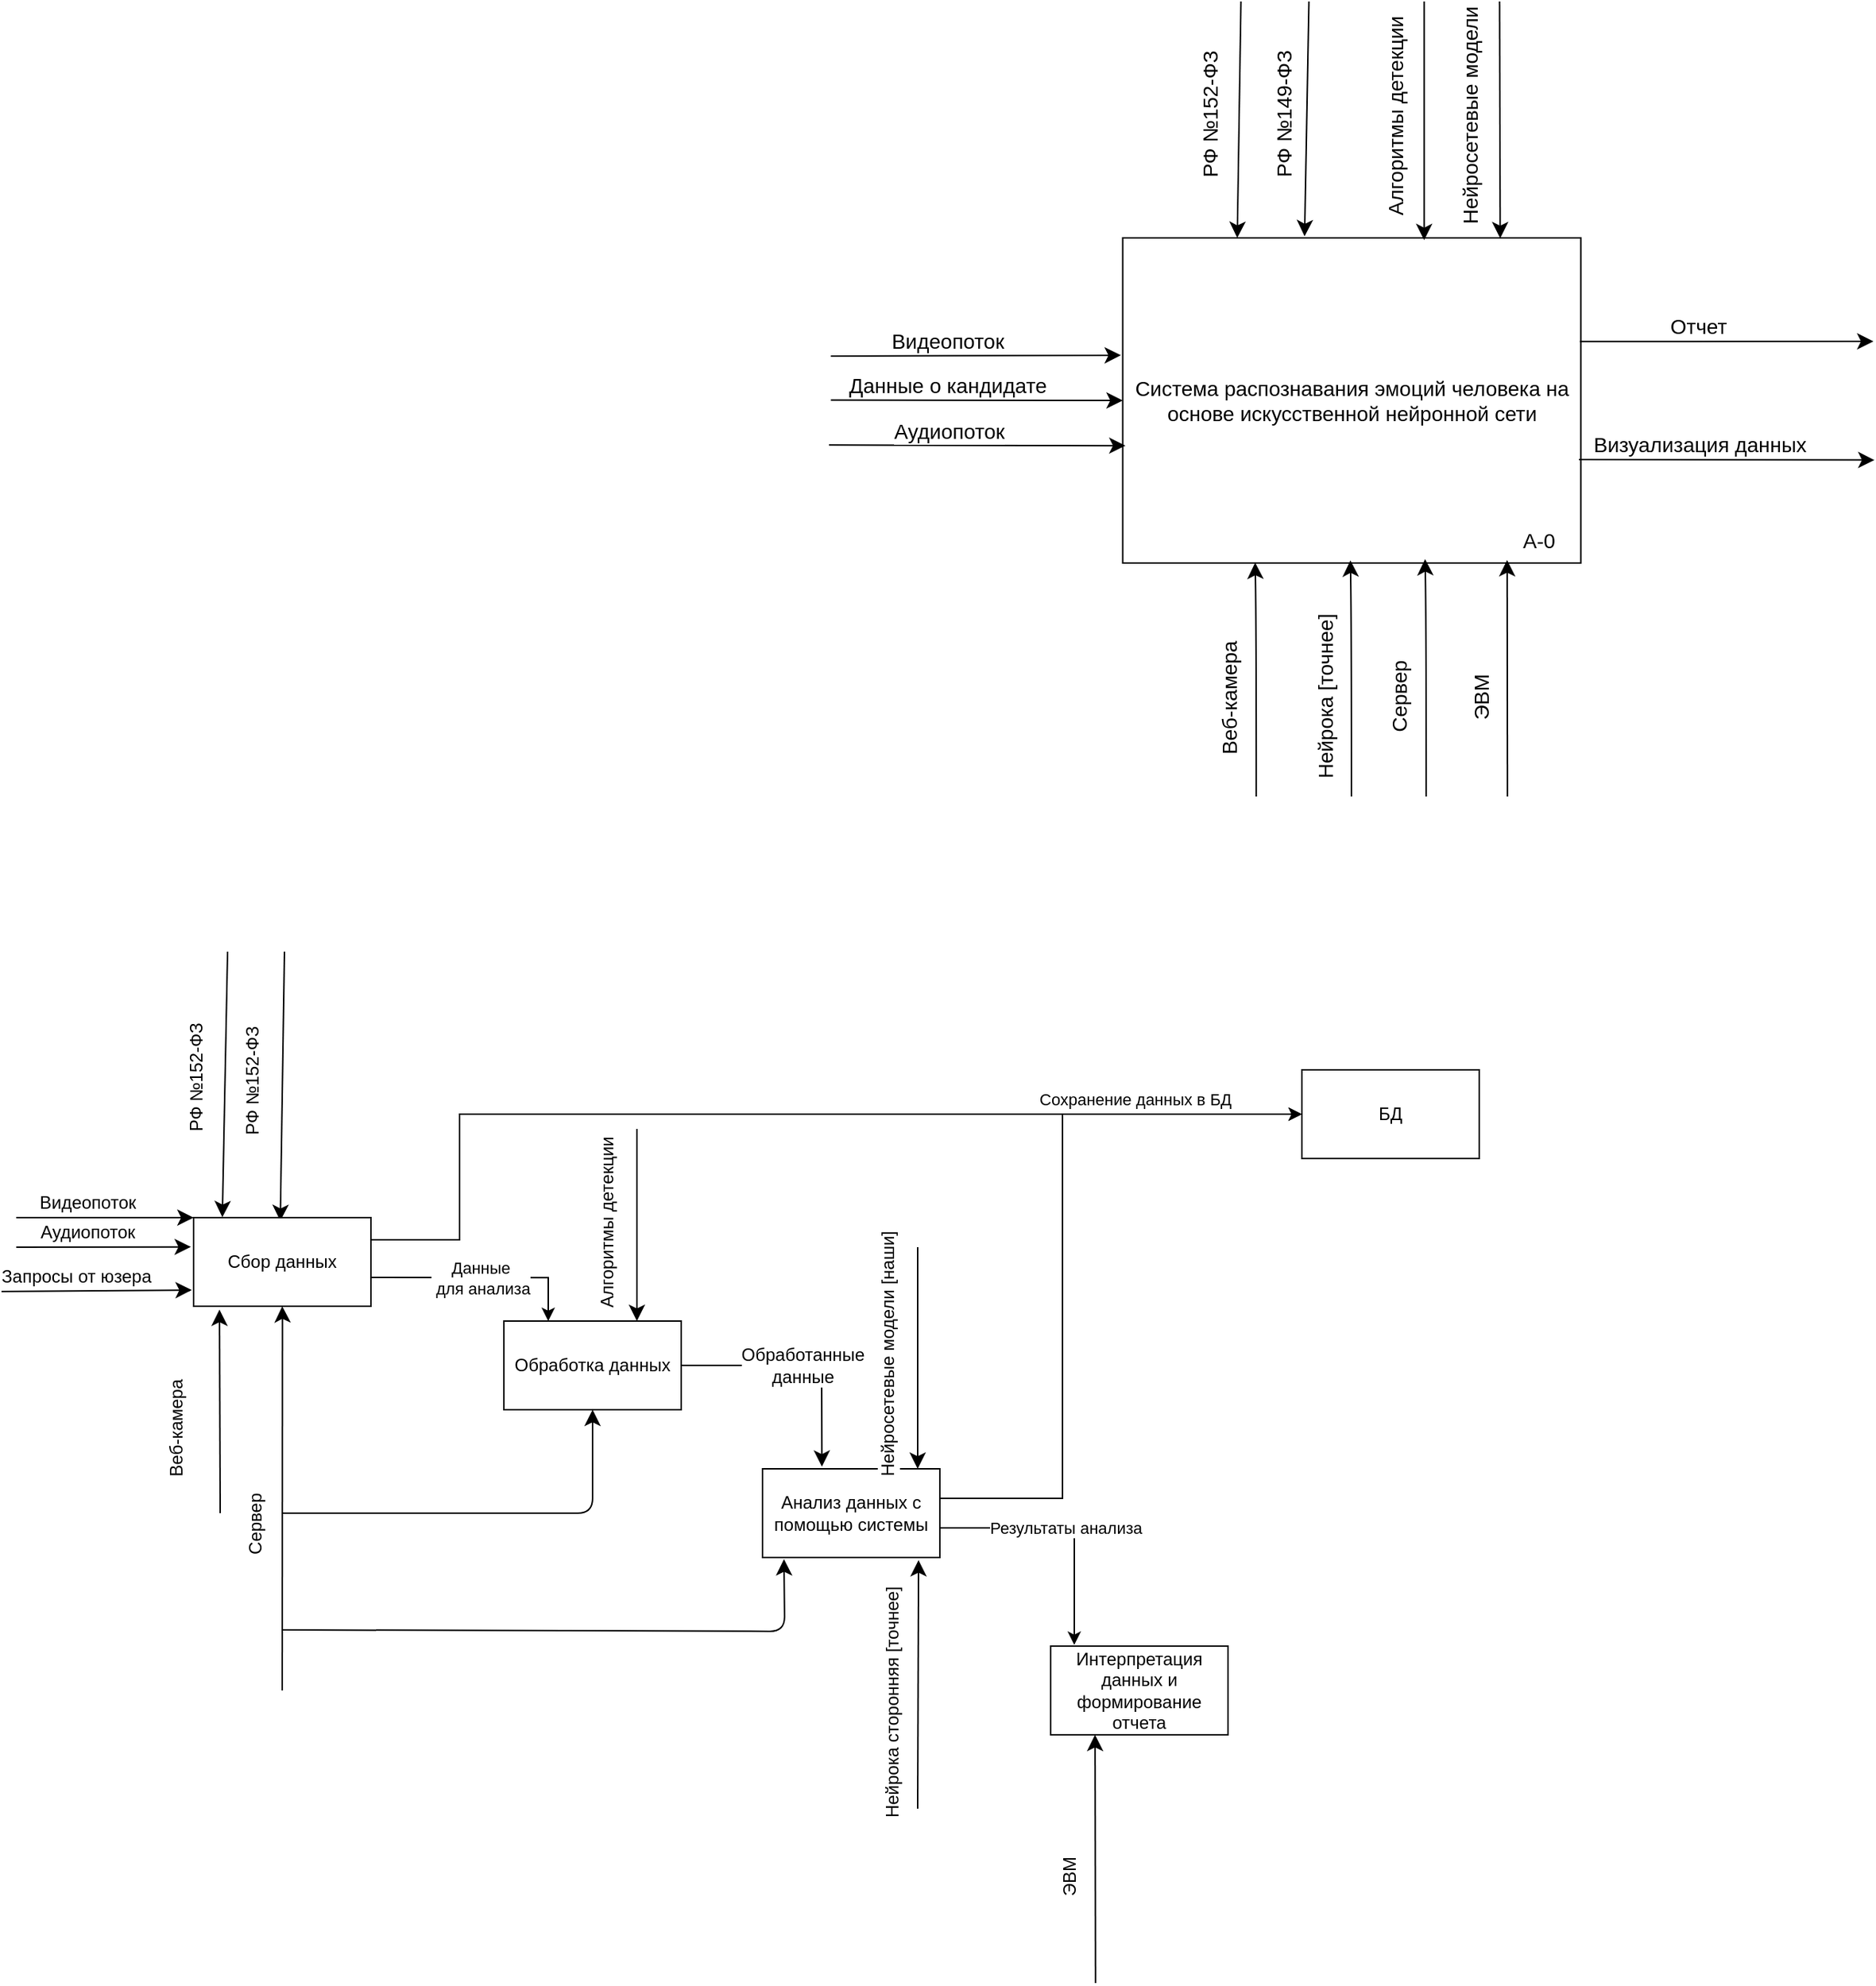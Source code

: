 <mxfile version="26.1.1">
  <diagram name="Страница — 1" id="sfJU7rO1eh5xjK_bOhpz">
    <mxGraphModel dx="2603" dy="1663" grid="1" gridSize="10" guides="1" tooltips="1" connect="1" arrows="1" fold="1" page="1" pageScale="1" pageWidth="1169" pageHeight="827" background="none" math="0" shadow="0">
      <root>
        <mxCell id="0" />
        <mxCell id="1" parent="0" />
        <mxCell id="7suAvj7ZXvHprjDaOKCh-16" value="&lt;div&gt;Данные&lt;/div&gt;&lt;div&gt;&amp;nbsp;для анализа&lt;/div&gt;" style="edgeStyle=orthogonalEdgeStyle;rounded=0;orthogonalLoop=1;jettySize=auto;html=1;entryX=0.25;entryY=0;entryDx=0;entryDy=0;exitX=1;exitY=0.676;exitDx=0;exitDy=0;exitPerimeter=0;" parent="1" source="Yid5siqUeThbqoJiRsRe-1" target="Yid5siqUeThbqoJiRsRe-2" edge="1">
          <mxGeometry relative="1" as="geometry">
            <mxPoint x="230" y="371.99" as="sourcePoint" />
            <Array as="points">
              <mxPoint x="360" y="181" />
            </Array>
          </mxGeometry>
        </mxCell>
        <mxCell id="Yid5siqUeThbqoJiRsRe-13" value="&lt;div&gt;Обработанные&lt;/div&gt;&lt;div&gt;данные&lt;/div&gt;" style="edgeStyle=none;curved=0;rounded=0;orthogonalLoop=1;jettySize=auto;html=1;fontSize=12;startSize=8;endSize=8;entryX=0.335;entryY=-0.024;entryDx=0;entryDy=0;entryPerimeter=0;" parent="1" source="Yid5siqUeThbqoJiRsRe-2" target="Yid5siqUeThbqoJiRsRe-3" edge="1">
          <mxGeometry relative="1" as="geometry">
            <mxPoint x="525" y="240" as="targetPoint" />
            <Array as="points">
              <mxPoint x="485" y="240" />
              <mxPoint x="545" y="240" />
            </Array>
          </mxGeometry>
        </mxCell>
        <mxCell id="7suAvj7ZXvHprjDaOKCh-17" value="&lt;div&gt;&lt;br&gt;&lt;/div&gt;&lt;div&gt;&lt;br&gt;&lt;/div&gt;" style="edgeLabel;html=1;align=center;verticalAlign=middle;resizable=0;points=[];" parent="Yid5siqUeThbqoJiRsRe-13" vertex="1" connectable="0">
          <mxGeometry x="-0.565" y="3" relative="1" as="geometry">
            <mxPoint as="offset" />
          </mxGeometry>
        </mxCell>
        <mxCell id="Yid5siqUeThbqoJiRsRe-2" value="Обработка данных" style="rounded=0;whiteSpace=wrap;html=1;" parent="1" vertex="1">
          <mxGeometry x="330" y="210" width="120" height="60" as="geometry" />
        </mxCell>
        <mxCell id="RPZVLaWEsbQdXPQ-d9ub-1" value="Результаты анализа" style="edgeStyle=orthogonalEdgeStyle;rounded=0;orthogonalLoop=1;jettySize=auto;html=1;entryX=0.133;entryY=-0.014;entryDx=0;entryDy=0;entryPerimeter=0;" parent="1" source="Yid5siqUeThbqoJiRsRe-3" target="Yid5siqUeThbqoJiRsRe-4" edge="1">
          <mxGeometry relative="1" as="geometry">
            <Array as="points">
              <mxPoint x="716" y="350" />
            </Array>
          </mxGeometry>
        </mxCell>
        <mxCell id="iksAVSKXa43QcUWoRBJd-10" value="" style="edgeStyle=orthogonalEdgeStyle;rounded=0;orthogonalLoop=1;jettySize=auto;html=1;entryX=0;entryY=0.5;entryDx=0;entryDy=0;exitX=1;exitY=0.75;exitDx=0;exitDy=0;" parent="1" source="Yid5siqUeThbqoJiRsRe-3" target="RPZVLaWEsbQdXPQ-d9ub-13" edge="1">
          <mxGeometry x="-0.001" relative="1" as="geometry">
            <Array as="points">
              <mxPoint x="625" y="330" />
              <mxPoint x="708" y="330" />
              <mxPoint x="708" y="70" />
            </Array>
            <mxPoint as="offset" />
          </mxGeometry>
        </mxCell>
        <mxCell id="Yid5siqUeThbqoJiRsRe-3" value="Анализ данных с помощью системы" style="rounded=0;whiteSpace=wrap;html=1;" parent="1" vertex="1">
          <mxGeometry x="505" y="310" width="120" height="60" as="geometry" />
        </mxCell>
        <mxCell id="Yid5siqUeThbqoJiRsRe-4" value="Интерпретация данных и формирование отчета" style="rounded=0;whiteSpace=wrap;html=1;" parent="1" vertex="1">
          <mxGeometry x="700" y="430" width="120" height="60" as="geometry" />
        </mxCell>
        <mxCell id="Yid5siqUeThbqoJiRsRe-18" style="edgeStyle=none;curved=1;rounded=0;orthogonalLoop=1;jettySize=auto;html=1;entryX=0;entryY=0;entryDx=0;entryDy=0;fontSize=12;startSize=8;endSize=8;" parent="1" target="Yid5siqUeThbqoJiRsRe-1" edge="1">
          <mxGeometry relative="1" as="geometry">
            <mxPoint y="140" as="sourcePoint" />
            <mxPoint x="120" y="140.0" as="targetPoint" />
          </mxGeometry>
        </mxCell>
        <mxCell id="Yid5siqUeThbqoJiRsRe-19" value="&lt;div&gt;Видеопоток&lt;/div&gt;" style="edgeLabel;html=1;align=center;verticalAlign=middle;resizable=0;points=[];fontSize=12;" parent="Yid5siqUeThbqoJiRsRe-18" vertex="1" connectable="0">
          <mxGeometry x="-0.198" relative="1" as="geometry">
            <mxPoint y="-10" as="offset" />
          </mxGeometry>
        </mxCell>
        <mxCell id="Yid5siqUeThbqoJiRsRe-20" value="" style="endArrow=classic;html=1;rounded=0;fontSize=12;startSize=8;endSize=8;curved=1;entryX=0.146;entryY=1.038;entryDx=0;entryDy=0;entryPerimeter=0;" parent="1" target="Yid5siqUeThbqoJiRsRe-1" edge="1">
          <mxGeometry width="50" height="50" relative="1" as="geometry">
            <mxPoint x="138" y="340" as="sourcePoint" />
            <mxPoint x="140" y="180" as="targetPoint" />
          </mxGeometry>
        </mxCell>
        <mxCell id="Yid5siqUeThbqoJiRsRe-21" value="&lt;div&gt;Веб-камера&lt;/div&gt;" style="edgeLabel;html=1;align=center;verticalAlign=middle;resizable=0;points=[];fontSize=12;rotation=-90;" parent="Yid5siqUeThbqoJiRsRe-20" vertex="1" connectable="0">
          <mxGeometry x="-0.097" y="-1" relative="1" as="geometry">
            <mxPoint x="-31" y="5" as="offset" />
          </mxGeometry>
        </mxCell>
        <mxCell id="Yid5siqUeThbqoJiRsRe-22" value="&lt;span style=&quot;line-height: 107%;&quot;&gt;Система распознавания эмоций человека на основе искусственной нейронной сети &lt;/span&gt;" style="rounded=0;whiteSpace=wrap;html=1;fontSize=14;" parent="1" vertex="1">
          <mxGeometry x="748.76" y="-523" width="310" height="220" as="geometry" />
        </mxCell>
        <mxCell id="Yid5siqUeThbqoJiRsRe-24" value="" style="edgeStyle=none;curved=1;rounded=0;orthogonalLoop=1;jettySize=auto;html=1;entryX=-0.004;entryY=0.361;entryDx=0;entryDy=0;fontSize=14;startSize=8;endSize=8;entryPerimeter=0;" parent="1" target="Yid5siqUeThbqoJiRsRe-22" edge="1">
          <mxGeometry relative="1" as="geometry">
            <mxPoint x="551.24" y="-443" as="sourcePoint" />
            <mxPoint x="748.76" y="-442.9" as="targetPoint" />
          </mxGeometry>
        </mxCell>
        <mxCell id="Yid5siqUeThbqoJiRsRe-25" value="&lt;div&gt;Видеопоток&lt;/div&gt;" style="edgeLabel;html=1;align=center;verticalAlign=middle;resizable=0;points=[];fontSize=14;" parent="Yid5siqUeThbqoJiRsRe-24" vertex="1" connectable="0">
          <mxGeometry x="-0.198" relative="1" as="geometry">
            <mxPoint y="-10" as="offset" />
          </mxGeometry>
        </mxCell>
        <mxCell id="Yid5siqUeThbqoJiRsRe-26" value="" style="edgeStyle=none;curved=1;rounded=0;orthogonalLoop=1;jettySize=auto;html=1;entryX=0.006;entryY=0.639;entryDx=0;entryDy=0;fontSize=14;startSize=8;endSize=8;entryPerimeter=0;" parent="1" target="Yid5siqUeThbqoJiRsRe-22" edge="1">
          <mxGeometry relative="1" as="geometry">
            <mxPoint x="550" y="-382.84" as="sourcePoint" />
            <mxPoint x="748.76" y="-383.0" as="targetPoint" />
          </mxGeometry>
        </mxCell>
        <mxCell id="Yid5siqUeThbqoJiRsRe-27" value="&lt;div&gt;Аудиопоток&lt;/div&gt;" style="edgeLabel;html=1;align=center;verticalAlign=middle;resizable=0;points=[];fontSize=14;" parent="Yid5siqUeThbqoJiRsRe-26" vertex="1" connectable="0">
          <mxGeometry x="-0.198" relative="1" as="geometry">
            <mxPoint y="-10" as="offset" />
          </mxGeometry>
        </mxCell>
        <mxCell id="Yid5siqUeThbqoJiRsRe-28" value="" style="endArrow=classic;html=1;rounded=0;fontSize=14;startSize=8;endSize=8;curved=1;entryX=0.824;entryY=0.001;entryDx=0;entryDy=0;entryPerimeter=0;" parent="1" target="Yid5siqUeThbqoJiRsRe-22" edge="1">
          <mxGeometry width="50" height="50" relative="1" as="geometry">
            <mxPoint x="1003.76" y="-683" as="sourcePoint" />
            <mxPoint x="1048.76" y="-698.0" as="targetPoint" />
          </mxGeometry>
        </mxCell>
        <mxCell id="Yid5siqUeThbqoJiRsRe-29" value="Нейросетевые модели" style="edgeLabel;html=1;align=center;verticalAlign=middle;resizable=0;points=[];fontSize=14;rotation=-90;" parent="Yid5siqUeThbqoJiRsRe-28" vertex="1" connectable="0">
          <mxGeometry x="-0.097" y="-1" relative="1" as="geometry">
            <mxPoint x="-19" y="5" as="offset" />
          </mxGeometry>
        </mxCell>
        <mxCell id="Yid5siqUeThbqoJiRsRe-32" value="" style="edgeStyle=none;curved=1;rounded=0;orthogonalLoop=1;jettySize=auto;html=1;entryX=0;entryY=0.5;entryDx=0;entryDy=0;fontSize=14;startSize=8;endSize=8;" parent="1" target="Yid5siqUeThbqoJiRsRe-22" edge="1">
          <mxGeometry relative="1" as="geometry">
            <mxPoint x="551.24" y="-413.2" as="sourcePoint" />
            <mxPoint x="748.76" y="-413.1" as="targetPoint" />
          </mxGeometry>
        </mxCell>
        <mxCell id="Yid5siqUeThbqoJiRsRe-33" value="Данные о кандидате" style="edgeLabel;html=1;align=center;verticalAlign=middle;resizable=0;points=[];fontSize=14;" parent="Yid5siqUeThbqoJiRsRe-32" vertex="1" connectable="0">
          <mxGeometry x="-0.198" relative="1" as="geometry">
            <mxPoint y="-10" as="offset" />
          </mxGeometry>
        </mxCell>
        <mxCell id="Yid5siqUeThbqoJiRsRe-34" value="" style="endArrow=classic;html=1;rounded=0;fontSize=14;startSize=8;endSize=8;curved=1;entryX=0.66;entryY=0.988;entryDx=0;entryDy=0;entryPerimeter=0;" parent="1" target="Yid5siqUeThbqoJiRsRe-22" edge="1">
          <mxGeometry width="50" height="50" relative="1" as="geometry">
            <mxPoint x="954.11" y="-144.98" as="sourcePoint" />
            <mxPoint x="953.76" y="-303" as="targetPoint" />
            <Array as="points">
              <mxPoint x="954.11" y="-264.98" />
            </Array>
          </mxGeometry>
        </mxCell>
        <mxCell id="Yid5siqUeThbqoJiRsRe-35" value="Сервер" style="edgeLabel;html=1;align=center;verticalAlign=middle;resizable=0;points=[];fontSize=14;rotation=-90;" parent="Yid5siqUeThbqoJiRsRe-34" vertex="1" connectable="0">
          <mxGeometry x="-0.097" y="-1" relative="1" as="geometry">
            <mxPoint x="-19" y="5" as="offset" />
          </mxGeometry>
        </mxCell>
        <mxCell id="Yid5siqUeThbqoJiRsRe-36" value="" style="edgeStyle=none;curved=1;rounded=0;orthogonalLoop=1;jettySize=auto;html=1;fontSize=14;startSize=8;endSize=8;exitX=0.998;exitY=0.319;exitDx=0;exitDy=0;exitPerimeter=0;" parent="1" source="Yid5siqUeThbqoJiRsRe-22" edge="1">
          <mxGeometry relative="1" as="geometry">
            <mxPoint x="1058.76" y="-453" as="sourcePoint" />
            <mxPoint x="1256.76" y="-453" as="targetPoint" />
          </mxGeometry>
        </mxCell>
        <mxCell id="Yid5siqUeThbqoJiRsRe-37" value="&lt;div&gt;Отчет&lt;/div&gt;" style="edgeLabel;html=1;align=center;verticalAlign=middle;resizable=0;points=[];fontSize=14;" parent="Yid5siqUeThbqoJiRsRe-36" vertex="1" connectable="0">
          <mxGeometry x="-0.198" relative="1" as="geometry">
            <mxPoint y="-10" as="offset" />
          </mxGeometry>
        </mxCell>
        <mxCell id="Yid5siqUeThbqoJiRsRe-38" value="" style="edgeStyle=none;curved=1;rounded=0;orthogonalLoop=1;jettySize=auto;html=1;fontSize=14;startSize=8;endSize=8;exitX=0.996;exitY=0.682;exitDx=0;exitDy=0;exitPerimeter=0;" parent="1" source="Yid5siqUeThbqoJiRsRe-22" edge="1">
          <mxGeometry relative="1" as="geometry">
            <mxPoint x="1058.76" y="-373.0" as="sourcePoint" />
            <mxPoint x="1257.45" y="-372.68" as="targetPoint" />
          </mxGeometry>
        </mxCell>
        <mxCell id="Yid5siqUeThbqoJiRsRe-39" value="Визуализация данных" style="edgeLabel;html=1;align=center;verticalAlign=middle;resizable=0;points=[];fontSize=14;" parent="Yid5siqUeThbqoJiRsRe-38" vertex="1" connectable="0">
          <mxGeometry x="-0.198" relative="1" as="geometry">
            <mxPoint x="1" y="-10" as="offset" />
          </mxGeometry>
        </mxCell>
        <mxCell id="Yid5siqUeThbqoJiRsRe-41" value="" style="endArrow=classic;html=1;rounded=0;fontSize=14;startSize=8;endSize=8;curved=1;entryX=0.658;entryY=0.007;entryDx=0;entryDy=0;entryPerimeter=0;" parent="1" target="Yid5siqUeThbqoJiRsRe-22" edge="1">
          <mxGeometry width="50" height="50" relative="1" as="geometry">
            <mxPoint x="952.76" y="-683" as="sourcePoint" />
            <mxPoint x="951.76" y="-695.0" as="targetPoint" />
          </mxGeometry>
        </mxCell>
        <mxCell id="Yid5siqUeThbqoJiRsRe-42" value="&lt;div&gt;Алгоритмы детекции&lt;/div&gt;" style="edgeLabel;html=1;align=center;verticalAlign=middle;resizable=0;points=[];fontSize=14;rotation=-90;" parent="Yid5siqUeThbqoJiRsRe-41" vertex="1" connectable="0">
          <mxGeometry x="-0.097" y="-1" relative="1" as="geometry">
            <mxPoint x="-19" y="5" as="offset" />
          </mxGeometry>
        </mxCell>
        <mxCell id="Yid5siqUeThbqoJiRsRe-44" value="" style="endArrow=classic;html=1;rounded=0;fontSize=14;startSize=8;endSize=8;curved=1;entryX=0.25;entryY=0;entryDx=0;entryDy=0;" parent="1" target="Yid5siqUeThbqoJiRsRe-22" edge="1">
          <mxGeometry width="50" height="50" relative="1" as="geometry">
            <mxPoint x="828.76" y="-683" as="sourcePoint" />
            <mxPoint x="806.76" y="-753" as="targetPoint" />
          </mxGeometry>
        </mxCell>
        <mxCell id="Yid5siqUeThbqoJiRsRe-45" value="РФ №152-ФЗ" style="edgeLabel;html=1;align=center;verticalAlign=middle;resizable=0;points=[];fontSize=14;rotation=-90;" parent="Yid5siqUeThbqoJiRsRe-44" vertex="1" connectable="0">
          <mxGeometry x="-0.097" y="-1" relative="1" as="geometry">
            <mxPoint x="-19" y="5" as="offset" />
          </mxGeometry>
        </mxCell>
        <mxCell id="UkRVol7JUc5uUr0wyebE-1" value="" style="endArrow=classic;html=1;rounded=0;fontSize=14;startSize=8;endSize=8;curved=1;entryX=0.397;entryY=-0.005;entryDx=0;entryDy=0;entryPerimeter=0;" parent="1" target="Yid5siqUeThbqoJiRsRe-22" edge="1">
          <mxGeometry width="50" height="50" relative="1" as="geometry">
            <mxPoint x="874.76" y="-683" as="sourcePoint" />
            <mxPoint x="872.76" y="-523" as="targetPoint" />
          </mxGeometry>
        </mxCell>
        <mxCell id="UkRVol7JUc5uUr0wyebE-2" value="РФ №149-ФЗ" style="edgeLabel;html=1;align=center;verticalAlign=middle;resizable=0;points=[];fontSize=14;rotation=-90;" parent="UkRVol7JUc5uUr0wyebE-1" vertex="1" connectable="0">
          <mxGeometry x="-0.097" y="-1" relative="1" as="geometry">
            <mxPoint x="-15" y="5" as="offset" />
          </mxGeometry>
        </mxCell>
        <mxCell id="UkRVol7JUc5uUr0wyebE-3" value="" style="endArrow=classic;html=1;rounded=0;fontSize=14;startSize=8;endSize=8;curved=1;entryX=0.289;entryY=0.999;entryDx=0;entryDy=0;entryPerimeter=0;" parent="1" target="Yid5siqUeThbqoJiRsRe-22" edge="1">
          <mxGeometry width="50" height="50" relative="1" as="geometry">
            <mxPoint x="839.11" y="-144.98" as="sourcePoint" />
            <mxPoint x="838.76" y="-293" as="targetPoint" />
            <Array as="points">
              <mxPoint x="839.11" y="-264.98" />
            </Array>
          </mxGeometry>
        </mxCell>
        <mxCell id="UkRVol7JUc5uUr0wyebE-4" value="Веб-камера" style="edgeLabel;html=1;align=center;verticalAlign=middle;resizable=0;points=[];fontSize=14;rotation=-90;" parent="UkRVol7JUc5uUr0wyebE-3" vertex="1" connectable="0">
          <mxGeometry x="-0.097" y="-1" relative="1" as="geometry">
            <mxPoint x="-19" y="5" as="offset" />
          </mxGeometry>
        </mxCell>
        <mxCell id="UkRVol7JUc5uUr0wyebE-6" style="edgeStyle=none;curved=1;rounded=0;orthogonalLoop=1;jettySize=auto;html=1;entryX=0;entryY=0.5;entryDx=0;entryDy=0;fontSize=12;startSize=8;endSize=8;" parent="1" source="Yid5siqUeThbqoJiRsRe-1" edge="1">
          <mxGeometry relative="1" as="geometry">
            <mxPoint y="170" as="sourcePoint" />
            <mxPoint x="120" y="170.0" as="targetPoint" />
          </mxGeometry>
        </mxCell>
        <mxCell id="7suAvj7ZXvHprjDaOKCh-1" value="" style="endArrow=classic;html=1;rounded=0;fontSize=14;startSize=8;endSize=8;curved=1;entryX=0.839;entryY=0.991;entryDx=0;entryDy=0;entryPerimeter=0;" parent="1" target="Yid5siqUeThbqoJiRsRe-22" edge="1">
          <mxGeometry width="50" height="50" relative="1" as="geometry">
            <mxPoint x="1009.11" y="-144.98" as="sourcePoint" />
            <mxPoint x="1008.76" y="-303" as="targetPoint" />
            <Array as="points">
              <mxPoint x="1009.11" y="-264.98" />
            </Array>
          </mxGeometry>
        </mxCell>
        <mxCell id="7suAvj7ZXvHprjDaOKCh-2" value="&lt;div&gt;ЭВМ&lt;/div&gt;" style="edgeLabel;html=1;align=center;verticalAlign=middle;resizable=0;points=[];fontSize=14;rotation=-90;" parent="7suAvj7ZXvHprjDaOKCh-1" vertex="1" connectable="0">
          <mxGeometry x="-0.097" y="-1" relative="1" as="geometry">
            <mxPoint x="-19" y="5" as="offset" />
          </mxGeometry>
        </mxCell>
        <mxCell id="7suAvj7ZXvHprjDaOKCh-3" value="" style="endArrow=classic;html=1;rounded=0;fontSize=14;startSize=8;endSize=8;curved=1;entryX=0.497;entryY=0.992;entryDx=0;entryDy=0;entryPerimeter=0;" parent="1" target="Yid5siqUeThbqoJiRsRe-22" edge="1">
          <mxGeometry width="50" height="50" relative="1" as="geometry">
            <mxPoint x="903.52" y="-144.98" as="sourcePoint" />
            <mxPoint x="903.17" y="-303" as="targetPoint" />
            <Array as="points">
              <mxPoint x="903.52" y="-264.98" />
            </Array>
          </mxGeometry>
        </mxCell>
        <mxCell id="7suAvj7ZXvHprjDaOKCh-4" value="Нейрока [точнее] " style="edgeLabel;html=1;align=center;verticalAlign=middle;resizable=0;points=[];fontSize=14;rotation=-90;" parent="7suAvj7ZXvHprjDaOKCh-3" vertex="1" connectable="0">
          <mxGeometry x="-0.097" y="-1" relative="1" as="geometry">
            <mxPoint x="-19" y="5" as="offset" />
          </mxGeometry>
        </mxCell>
        <mxCell id="7suAvj7ZXvHprjDaOKCh-6" value="" style="endArrow=classic;html=1;rounded=0;fontSize=12;startSize=8;endSize=8;curved=0;entryX=0.88;entryY=1.03;entryDx=0;entryDy=0;entryPerimeter=0;" parent="1" target="Yid5siqUeThbqoJiRsRe-3" edge="1">
          <mxGeometry width="50" height="50" relative="1" as="geometry">
            <mxPoint x="610" y="540" as="sourcePoint" />
            <mxPoint x="560" y="380" as="targetPoint" />
            <Array as="points" />
          </mxGeometry>
        </mxCell>
        <mxCell id="7suAvj7ZXvHprjDaOKCh-7" value="Нейрока сторонняя  [точнее]" style="edgeLabel;html=1;align=center;verticalAlign=middle;resizable=0;points=[];fontSize=12;rotation=-90;" parent="7suAvj7ZXvHprjDaOKCh-6" vertex="1" connectable="0">
          <mxGeometry x="-0.097" y="-1" relative="1" as="geometry">
            <mxPoint x="-19" y="5" as="offset" />
          </mxGeometry>
        </mxCell>
        <mxCell id="7suAvj7ZXvHprjDaOKCh-10" value="" style="endArrow=classic;html=1;rounded=0;fontSize=12;startSize=8;endSize=8;curved=1;entryX=0.162;entryY=-0.005;entryDx=0;entryDy=0;entryPerimeter=0;" parent="1" target="Yid5siqUeThbqoJiRsRe-1" edge="1">
          <mxGeometry width="50" height="50" relative="1" as="geometry">
            <mxPoint x="143" y="-40" as="sourcePoint" />
            <mxPoint x="140" y="120" as="targetPoint" />
          </mxGeometry>
        </mxCell>
        <mxCell id="7suAvj7ZXvHprjDaOKCh-11" value="РФ №152-ФЗ" style="edgeLabel;html=1;align=center;verticalAlign=middle;resizable=0;points=[];fontSize=12;rotation=-90;" parent="7suAvj7ZXvHprjDaOKCh-10" vertex="1" connectable="0">
          <mxGeometry x="-0.097" y="-1" relative="1" as="geometry">
            <mxPoint x="-19" y="5" as="offset" />
          </mxGeometry>
        </mxCell>
        <mxCell id="7suAvj7ZXvHprjDaOKCh-12" value="" style="endArrow=classic;html=1;rounded=0;fontSize=12;startSize=8;endSize=8;curved=1;entryX=0.489;entryY=0.038;entryDx=0;entryDy=0;entryPerimeter=0;" parent="1" target="Yid5siqUeThbqoJiRsRe-1" edge="1">
          <mxGeometry width="50" height="50" relative="1" as="geometry">
            <mxPoint x="181.5" y="-40" as="sourcePoint" />
            <mxPoint x="179" y="120" as="targetPoint" />
          </mxGeometry>
        </mxCell>
        <mxCell id="7suAvj7ZXvHprjDaOKCh-13" value="РФ №152-ФЗ" style="edgeLabel;html=1;align=center;verticalAlign=middle;resizable=0;points=[];fontSize=12;rotation=-90;" parent="7suAvj7ZXvHprjDaOKCh-12" vertex="1" connectable="0">
          <mxGeometry x="-0.097" y="-1" relative="1" as="geometry">
            <mxPoint x="-19" y="5" as="offset" />
          </mxGeometry>
        </mxCell>
        <mxCell id="7suAvj7ZXvHprjDaOKCh-14" value="" style="endArrow=classic;html=1;rounded=0;fontSize=12;startSize=8;endSize=8;curved=1;entryX=0.75;entryY=0;entryDx=0;entryDy=0;" parent="1" target="Yid5siqUeThbqoJiRsRe-2" edge="1">
          <mxGeometry width="50" height="50" relative="1" as="geometry">
            <mxPoint x="420" y="80" as="sourcePoint" />
            <mxPoint x="390" y="210" as="targetPoint" />
          </mxGeometry>
        </mxCell>
        <mxCell id="7suAvj7ZXvHprjDaOKCh-15" value="&lt;div&gt;Алгоритмы детекции&lt;/div&gt;" style="edgeLabel;html=1;align=center;verticalAlign=middle;resizable=0;points=[];fontSize=12;rotation=-90;" parent="7suAvj7ZXvHprjDaOKCh-14" vertex="1" connectable="0">
          <mxGeometry x="-0.097" y="-1" relative="1" as="geometry">
            <mxPoint x="-19" y="5" as="offset" />
          </mxGeometry>
        </mxCell>
        <mxCell id="RPZVLaWEsbQdXPQ-d9ub-2" value="" style="endArrow=classic;html=1;rounded=0;fontSize=12;startSize=8;endSize=8;curved=1;entryX=0.25;entryY=1;entryDx=0;entryDy=0;" parent="1" target="Yid5siqUeThbqoJiRsRe-4" edge="1">
          <mxGeometry width="50" height="50" relative="1" as="geometry">
            <mxPoint x="730.35" y="658.02" as="sourcePoint" />
            <mxPoint x="730.0" y="500" as="targetPoint" />
            <Array as="points">
              <mxPoint x="730.35" y="538.02" />
            </Array>
          </mxGeometry>
        </mxCell>
        <mxCell id="RPZVLaWEsbQdXPQ-d9ub-3" value="&lt;div&gt;ЭВМ&lt;/div&gt;" style="edgeLabel;html=1;align=center;verticalAlign=middle;resizable=0;points=[];fontSize=12;rotation=-90;" parent="RPZVLaWEsbQdXPQ-d9ub-2" vertex="1" connectable="0">
          <mxGeometry x="-0.097" y="-1" relative="1" as="geometry">
            <mxPoint x="-19" y="5" as="offset" />
          </mxGeometry>
        </mxCell>
        <mxCell id="RPZVLaWEsbQdXPQ-d9ub-4" value="" style="endArrow=classic;html=1;rounded=1;fontSize=12;startSize=8;endSize=8;curved=0;entryX=0.5;entryY=1;entryDx=0;entryDy=0;" parent="1" target="Yid5siqUeThbqoJiRsRe-2" edge="1">
          <mxGeometry width="50" height="50" relative="1" as="geometry">
            <mxPoint x="180" y="340" as="sourcePoint" />
            <mxPoint x="390.0" y="285" as="targetPoint" />
            <Array as="points">
              <mxPoint x="390" y="340" />
            </Array>
          </mxGeometry>
        </mxCell>
        <mxCell id="RPZVLaWEsbQdXPQ-d9ub-6" value="" style="endArrow=classic;html=1;rounded=1;fontSize=12;startSize=8;endSize=8;curved=0;entryX=0.121;entryY=1.019;entryDx=0;entryDy=0;entryPerimeter=0;" parent="1" target="Yid5siqUeThbqoJiRsRe-3" edge="1">
          <mxGeometry width="50" height="50" relative="1" as="geometry">
            <mxPoint x="180" y="419" as="sourcePoint" />
            <mxPoint x="564.29" y="380.99" as="targetPoint" />
            <Array as="points">
              <mxPoint x="520" y="420" />
            </Array>
          </mxGeometry>
        </mxCell>
        <mxCell id="RPZVLaWEsbQdXPQ-d9ub-8" value="" style="endArrow=classic;html=1;rounded=0;fontSize=12;startSize=8;endSize=8;curved=1;entryX=0.5;entryY=1;entryDx=0;entryDy=0;" parent="1" target="Yid5siqUeThbqoJiRsRe-1" edge="1">
          <mxGeometry width="50" height="50" relative="1" as="geometry">
            <mxPoint x="180" y="460" as="sourcePoint" />
            <mxPoint x="180.0" y="180" as="targetPoint" />
            <Array as="points">
              <mxPoint x="180.35" y="218.02" />
            </Array>
          </mxGeometry>
        </mxCell>
        <mxCell id="RPZVLaWEsbQdXPQ-d9ub-9" value="Сервер" style="edgeLabel;html=1;align=center;verticalAlign=middle;resizable=0;points=[];fontSize=12;rotation=-90;" parent="RPZVLaWEsbQdXPQ-d9ub-8" vertex="1" connectable="0">
          <mxGeometry x="-0.097" y="-1" relative="1" as="geometry">
            <mxPoint x="-19" y="5" as="offset" />
          </mxGeometry>
        </mxCell>
        <mxCell id="RPZVLaWEsbQdXPQ-d9ub-10" value="" style="endArrow=classic;html=1;rounded=0;fontSize=12;startSize=8;endSize=8;curved=1;" parent="1" edge="1">
          <mxGeometry width="50" height="50" relative="1" as="geometry">
            <mxPoint x="610" y="160" as="sourcePoint" />
            <mxPoint x="610" y="310" as="targetPoint" />
          </mxGeometry>
        </mxCell>
        <mxCell id="RPZVLaWEsbQdXPQ-d9ub-11" value="Нейросетевые модели [наши]" style="edgeLabel;html=1;align=center;verticalAlign=middle;resizable=0;points=[];fontSize=12;rotation=-90;" parent="RPZVLaWEsbQdXPQ-d9ub-10" vertex="1" connectable="0">
          <mxGeometry x="-0.097" y="-1" relative="1" as="geometry">
            <mxPoint x="-19" y="5" as="offset" />
          </mxGeometry>
        </mxCell>
        <mxCell id="RPZVLaWEsbQdXPQ-d9ub-13" value="БД" style="rounded=0;whiteSpace=wrap;html=1;" parent="1" vertex="1">
          <mxGeometry x="870" y="40" width="120" height="60" as="geometry" />
        </mxCell>
        <mxCell id="iksAVSKXa43QcUWoRBJd-1" style="edgeStyle=orthogonalEdgeStyle;rounded=0;orthogonalLoop=1;jettySize=auto;html=1;exitX=0.5;exitY=0;exitDx=0;exitDy=0;entryX=0.493;entryY=-0.016;entryDx=0;entryDy=0;entryPerimeter=0;" parent="1" source="Yid5siqUeThbqoJiRsRe-1" target="Yid5siqUeThbqoJiRsRe-1" edge="1">
          <mxGeometry relative="1" as="geometry" />
        </mxCell>
        <mxCell id="iksAVSKXa43QcUWoRBJd-2" value="" style="edgeStyle=none;curved=1;rounded=0;orthogonalLoop=1;jettySize=auto;html=1;entryX=-0.015;entryY=0.33;entryDx=0;entryDy=0;fontSize=12;startSize=8;endSize=8;entryPerimeter=0;" parent="1" target="Yid5siqUeThbqoJiRsRe-1" edge="1">
          <mxGeometry relative="1" as="geometry">
            <mxPoint y="160" as="sourcePoint" />
            <mxPoint x="120" y="170.0" as="targetPoint" />
          </mxGeometry>
        </mxCell>
        <mxCell id="iksAVSKXa43QcUWoRBJd-3" value="Аудиопоток" style="edgeLabel;html=1;align=center;verticalAlign=middle;resizable=0;points=[];fontSize=12;" parent="iksAVSKXa43QcUWoRBJd-2" vertex="1" connectable="0">
          <mxGeometry x="-0.198" relative="1" as="geometry">
            <mxPoint y="-10" as="offset" />
          </mxGeometry>
        </mxCell>
        <mxCell id="iksAVSKXa43QcUWoRBJd-5" value="&lt;div&gt;Сохранение данных в БД&lt;/div&gt;" style="edgeStyle=orthogonalEdgeStyle;rounded=0;orthogonalLoop=1;jettySize=auto;html=1;entryX=0;entryY=0.5;entryDx=0;entryDy=0;exitX=1;exitY=0.25;exitDx=0;exitDy=0;" parent="1" source="Yid5siqUeThbqoJiRsRe-1" target="RPZVLaWEsbQdXPQ-d9ub-13" edge="1">
          <mxGeometry x="0.683" y="10" relative="1" as="geometry">
            <mxPoint x="800.48" y="135" as="targetPoint" />
            <mxPoint x="250.0" y="160.4" as="sourcePoint" />
            <Array as="points">
              <mxPoint x="300" y="155" />
              <mxPoint x="300" y="70" />
            </Array>
            <mxPoint as="offset" />
          </mxGeometry>
        </mxCell>
        <mxCell id="Yid5siqUeThbqoJiRsRe-1" value="Сбор данных" style="rounded=0;whiteSpace=wrap;html=1;" parent="1" vertex="1">
          <mxGeometry x="120" y="140" width="120" height="60" as="geometry" />
        </mxCell>
        <mxCell id="iksAVSKXa43QcUWoRBJd-7" value="" style="edgeStyle=none;curved=1;rounded=0;orthogonalLoop=1;jettySize=auto;html=1;entryX=-0.01;entryY=0.817;entryDx=0;entryDy=0;fontSize=12;startSize=8;endSize=8;entryPerimeter=0;" parent="1" target="Yid5siqUeThbqoJiRsRe-1" edge="1">
          <mxGeometry relative="1" as="geometry">
            <mxPoint x="-10" y="190" as="sourcePoint" />
            <mxPoint x="108" y="190" as="targetPoint" />
          </mxGeometry>
        </mxCell>
        <mxCell id="iksAVSKXa43QcUWoRBJd-8" value="&lt;div&gt;Запросы от юзера&amp;nbsp;&lt;/div&gt;" style="edgeLabel;html=1;align=center;verticalAlign=middle;resizable=0;points=[];fontSize=12;" parent="iksAVSKXa43QcUWoRBJd-7" vertex="1" connectable="0">
          <mxGeometry x="-0.198" relative="1" as="geometry">
            <mxPoint y="-10" as="offset" />
          </mxGeometry>
        </mxCell>
        <mxCell id="NWtVlgaQyjRhDldk0LJq-1" value="A-0" style="text;html=1;align=center;verticalAlign=middle;resizable=0;points=[];autosize=1;strokeColor=none;fillColor=none;fontSize=14;" parent="1" vertex="1">
          <mxGeometry x="1005" y="-333" width="50" height="30" as="geometry" />
        </mxCell>
      </root>
    </mxGraphModel>
  </diagram>
</mxfile>
